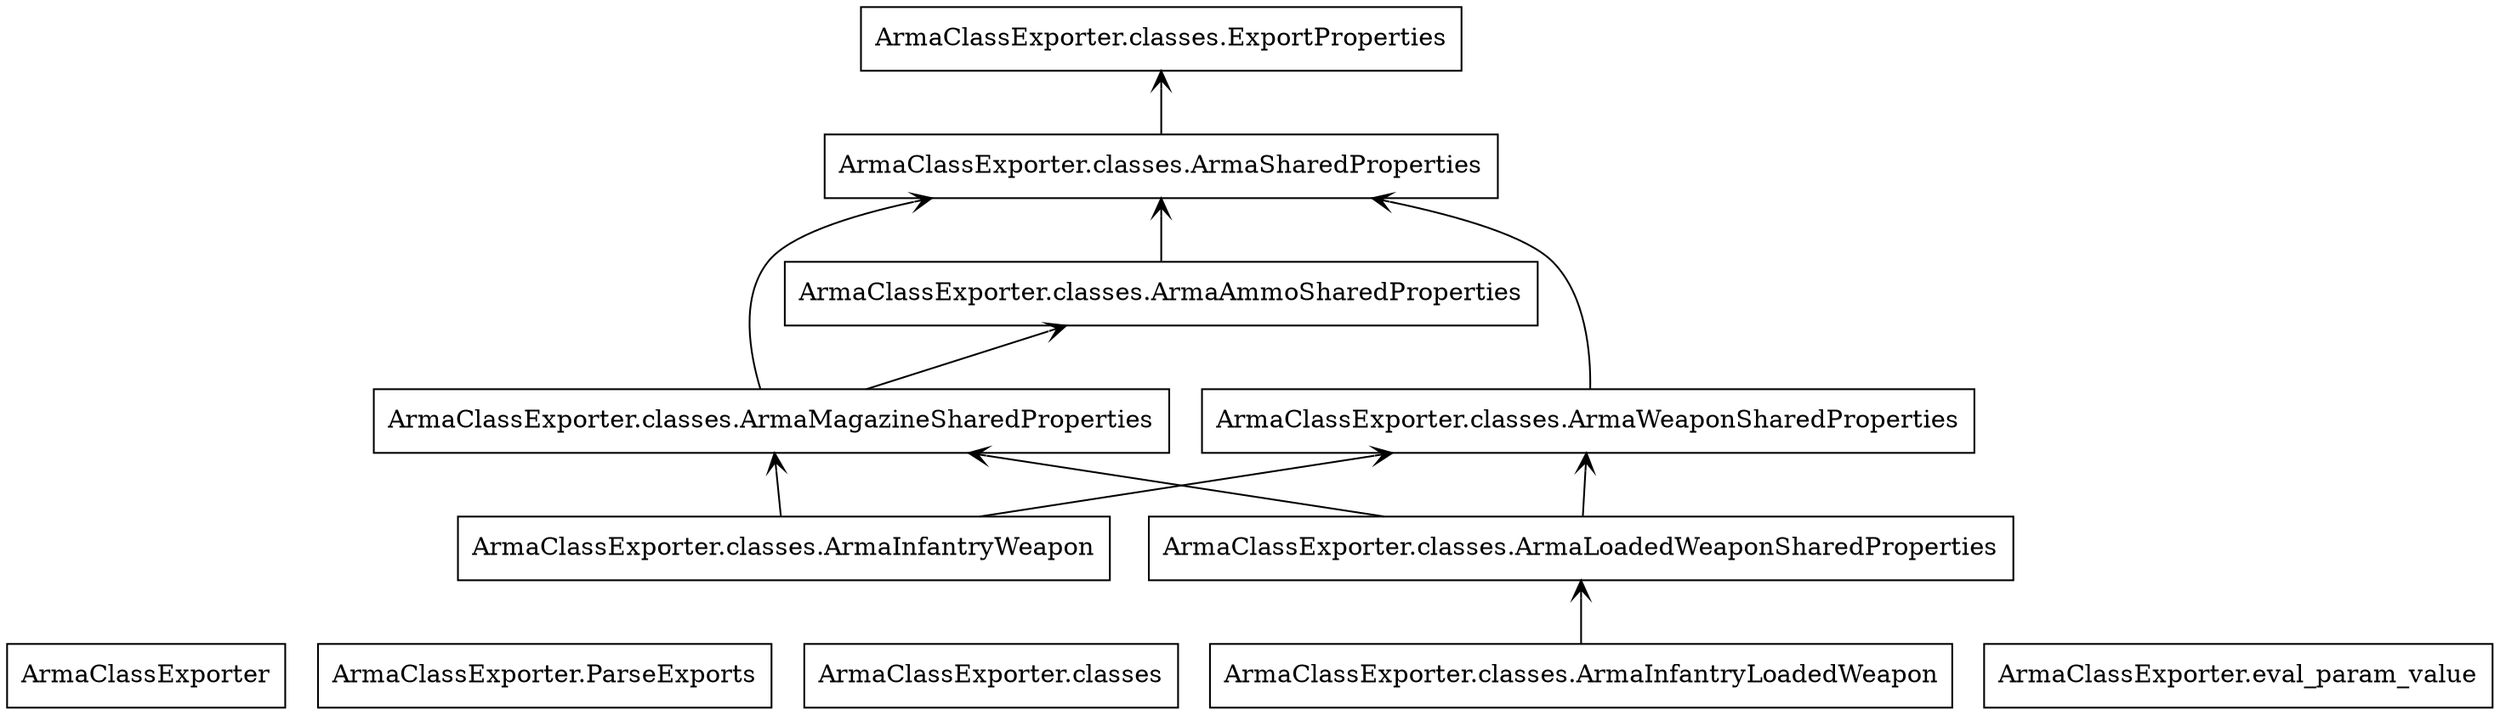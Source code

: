 digraph "packages" {
rankdir=BT
charset="utf-8"
"ArmaClassExporter" [color="black", label=<ArmaClassExporter>, shape="box", style="solid"];
"ArmaClassExporter.ParseExports" [color="black", label=<ArmaClassExporter.ParseExports>, shape="box", style="solid"];
"ArmaClassExporter.classes" [color="black", label=<ArmaClassExporter.classes>, shape="box", style="solid"];
"ArmaClassExporter.classes.ArmaAmmoSharedProperties" [color="black", label=<ArmaClassExporter.classes.ArmaAmmoSharedProperties>, shape="box", style="solid"];
"ArmaClassExporter.classes.ArmaInfantryLoadedWeapon" [color="black", label=<ArmaClassExporter.classes.ArmaInfantryLoadedWeapon>, shape="box", style="solid"];
"ArmaClassExporter.classes.ArmaInfantryWeapon" [color="black", label=<ArmaClassExporter.classes.ArmaInfantryWeapon>, shape="box", style="solid"];
"ArmaClassExporter.classes.ArmaLoadedWeaponSharedProperties" [color="black", label=<ArmaClassExporter.classes.ArmaLoadedWeaponSharedProperties>, shape="box", style="solid"];
"ArmaClassExporter.classes.ArmaMagazineSharedProperties" [color="black", label=<ArmaClassExporter.classes.ArmaMagazineSharedProperties>, shape="box", style="solid"];
"ArmaClassExporter.classes.ArmaSharedProperties" [color="black", label=<ArmaClassExporter.classes.ArmaSharedProperties>, shape="box", style="solid"];
"ArmaClassExporter.classes.ArmaWeaponSharedProperties" [color="black", label=<ArmaClassExporter.classes.ArmaWeaponSharedProperties>, shape="box", style="solid"];
"ArmaClassExporter.classes.ExportProperties" [color="black", label=<ArmaClassExporter.classes.ExportProperties>, shape="box", style="solid"];
"ArmaClassExporter.eval_param_value" [color="black", label=<ArmaClassExporter.eval_param_value>, shape="box", style="solid"];
"ArmaClassExporter.classes.ArmaAmmoSharedProperties" -> "ArmaClassExporter.classes.ArmaSharedProperties" [arrowhead="open", arrowtail="none"];
"ArmaClassExporter.classes.ArmaInfantryLoadedWeapon" -> "ArmaClassExporter.classes.ArmaLoadedWeaponSharedProperties" [arrowhead="open", arrowtail="none"];
"ArmaClassExporter.classes.ArmaInfantryWeapon" -> "ArmaClassExporter.classes.ArmaMagazineSharedProperties" [arrowhead="open", arrowtail="none"];
"ArmaClassExporter.classes.ArmaInfantryWeapon" -> "ArmaClassExporter.classes.ArmaWeaponSharedProperties" [arrowhead="open", arrowtail="none"];
"ArmaClassExporter.classes.ArmaLoadedWeaponSharedProperties" -> "ArmaClassExporter.classes.ArmaMagazineSharedProperties" [arrowhead="open", arrowtail="none"];
"ArmaClassExporter.classes.ArmaLoadedWeaponSharedProperties" -> "ArmaClassExporter.classes.ArmaWeaponSharedProperties" [arrowhead="open", arrowtail="none"];
"ArmaClassExporter.classes.ArmaMagazineSharedProperties" -> "ArmaClassExporter.classes.ArmaAmmoSharedProperties" [arrowhead="open", arrowtail="none"];
"ArmaClassExporter.classes.ArmaMagazineSharedProperties" -> "ArmaClassExporter.classes.ArmaSharedProperties" [arrowhead="open", arrowtail="none"];
"ArmaClassExporter.classes.ArmaSharedProperties" -> "ArmaClassExporter.classes.ExportProperties" [arrowhead="open", arrowtail="none"];
"ArmaClassExporter.classes.ArmaWeaponSharedProperties" -> "ArmaClassExporter.classes.ArmaSharedProperties" [arrowhead="open", arrowtail="none"];
}

